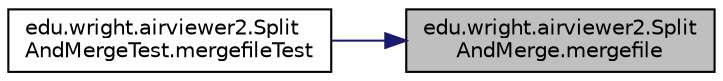 digraph "edu.wright.airviewer2.SplitAndMerge.mergefile"
{
 // LATEX_PDF_SIZE
  edge [fontname="Helvetica",fontsize="10",labelfontname="Helvetica",labelfontsize="10"];
  node [fontname="Helvetica",fontsize="10",shape=record];
  rankdir="RL";
  Node1 [label="edu.wright.airviewer2.Split\lAndMerge.mergefile",height=0.2,width=0.4,color="black", fillcolor="grey75", style="filled", fontcolor="black",tooltip="issue Pull request"];
  Node1 -> Node2 [dir="back",color="midnightblue",fontsize="10",style="solid",fontname="Helvetica"];
  Node2 [label="edu.wright.airviewer2.Split\lAndMergeTest.mergefileTest",height=0.2,width=0.4,color="black", fillcolor="white", style="filled",URL="$classedu_1_1wright_1_1airviewer2_1_1_split_and_merge_test_a3bc366e5523222bec5c5e1c8e628a12e.html#a3bc366e5523222bec5c5e1c8e628a12e",tooltip="issue These are the test cases for merge functionality"];
}
